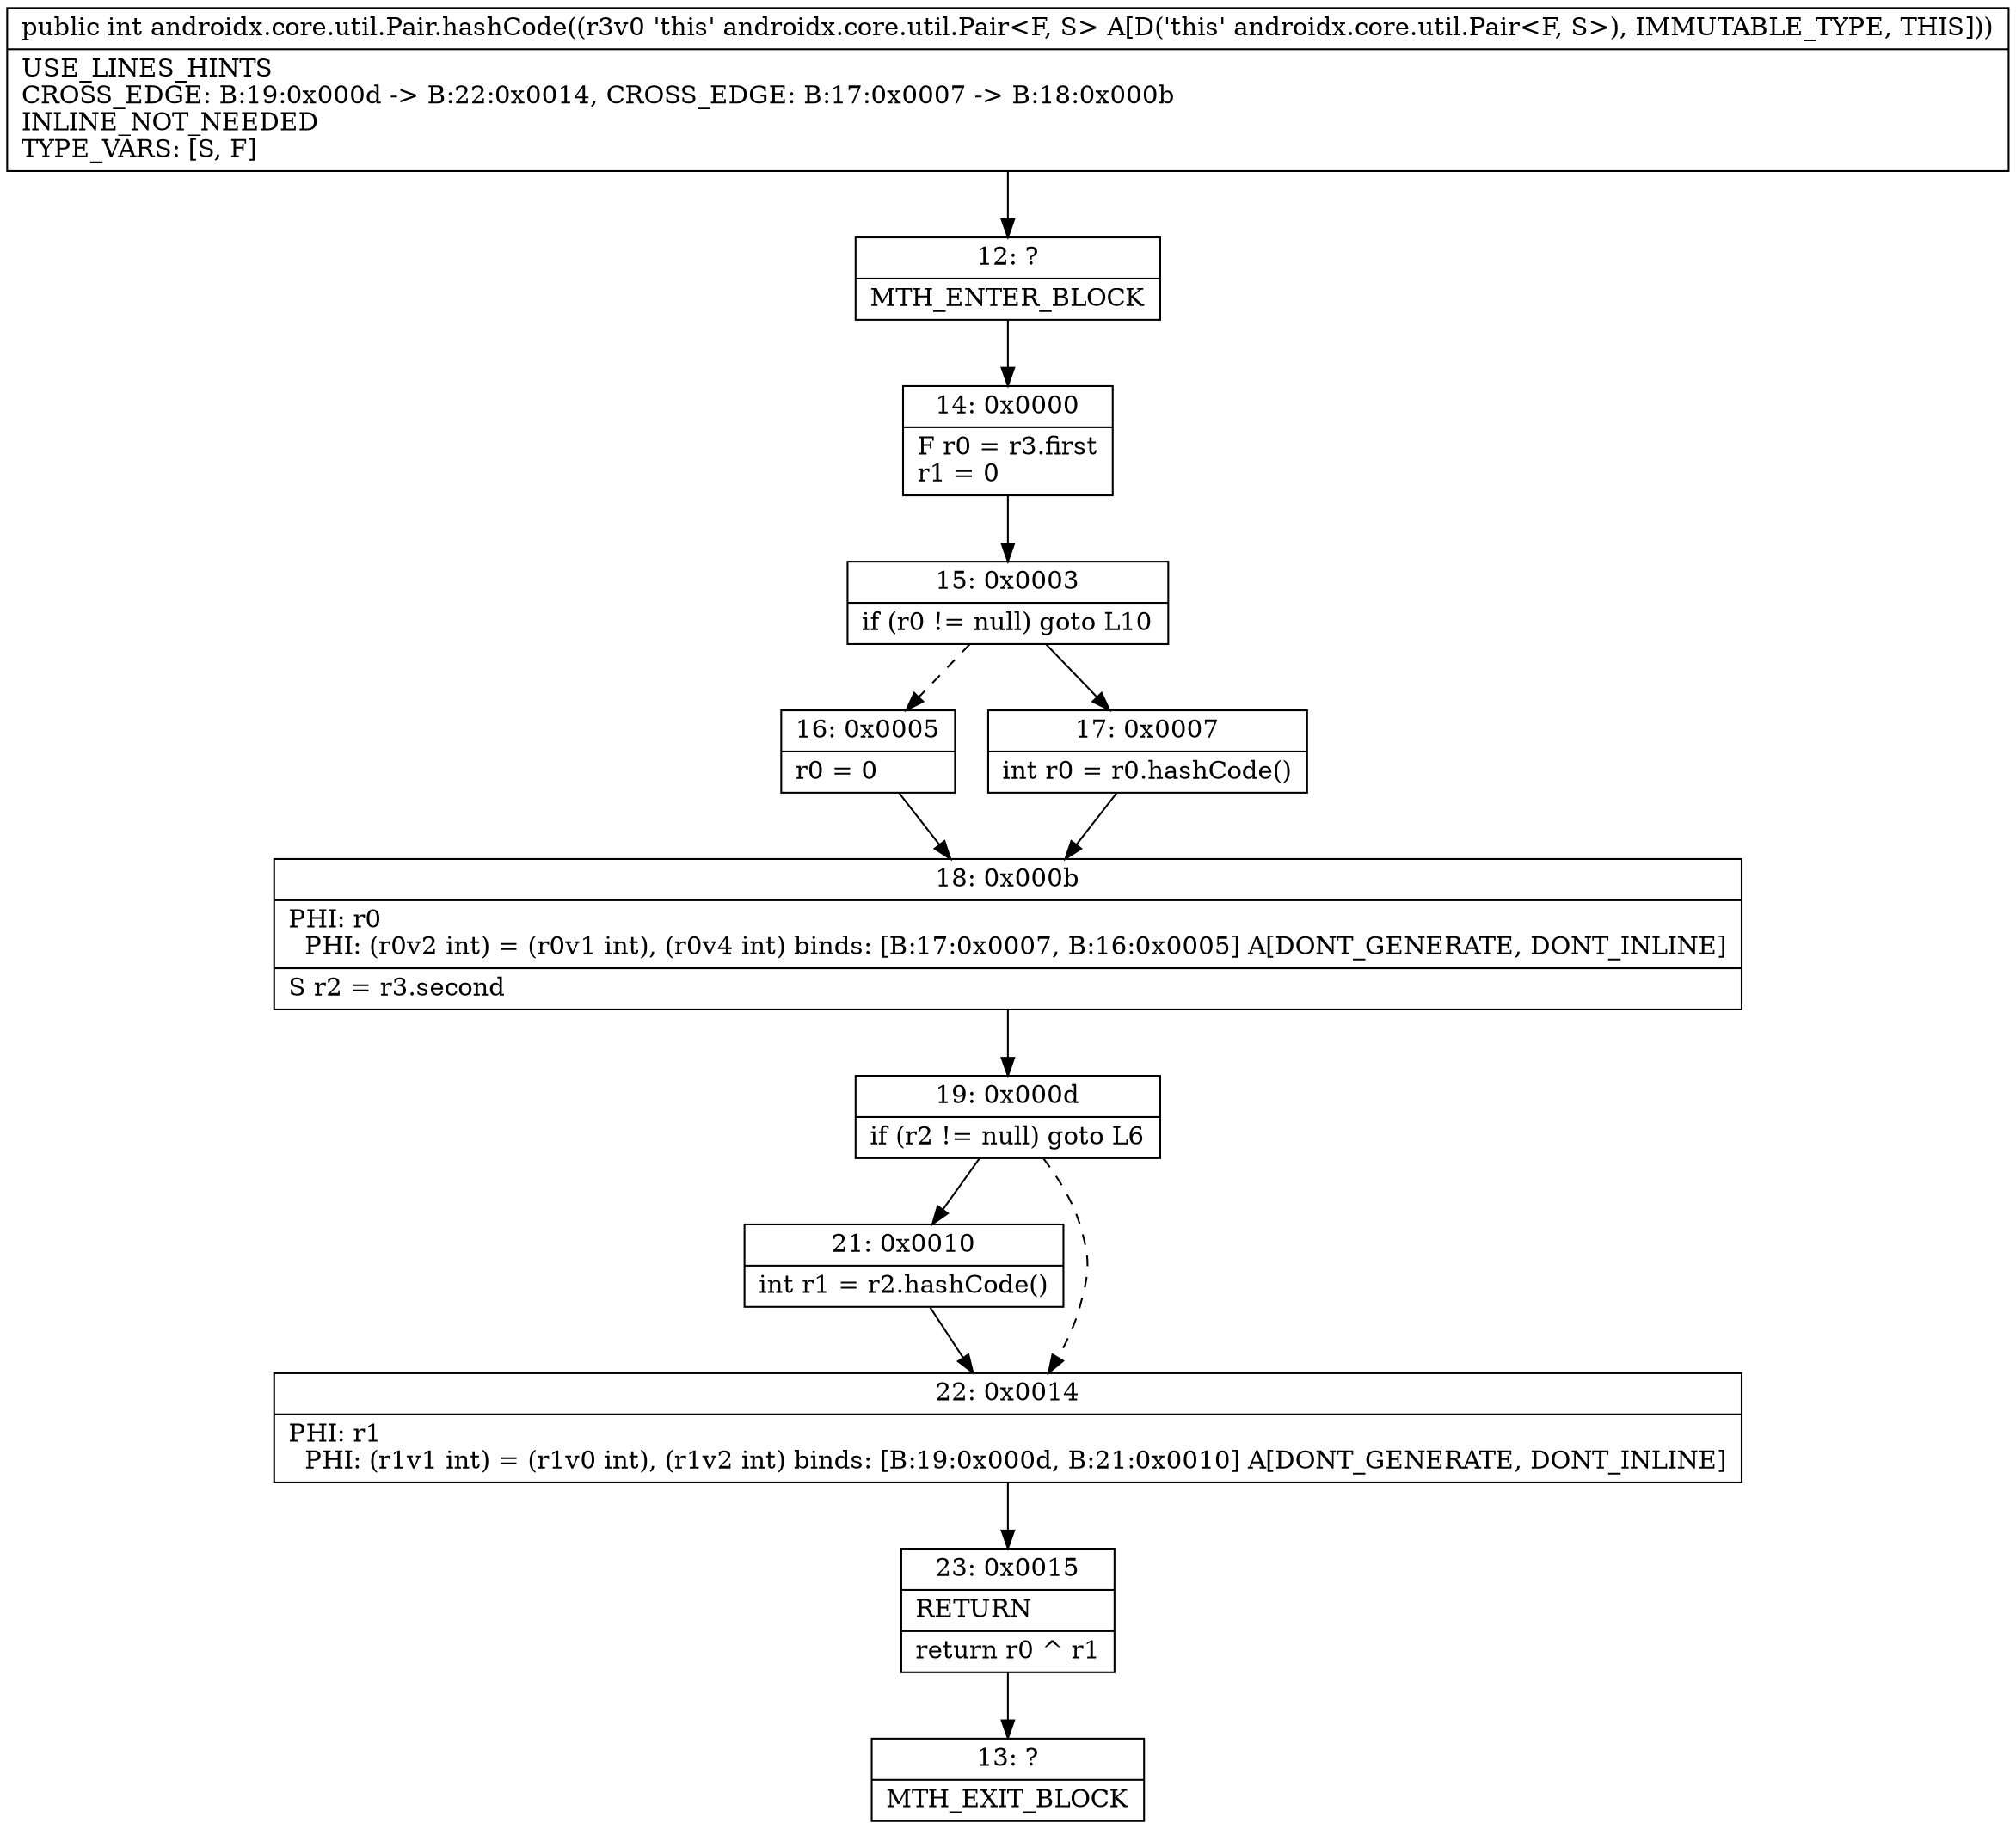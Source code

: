 digraph "CFG forandroidx.core.util.Pair.hashCode()I" {
Node_12 [shape=record,label="{12\:\ ?|MTH_ENTER_BLOCK\l}"];
Node_14 [shape=record,label="{14\:\ 0x0000|F r0 = r3.first\lr1 = 0\l}"];
Node_15 [shape=record,label="{15\:\ 0x0003|if (r0 != null) goto L10\l}"];
Node_16 [shape=record,label="{16\:\ 0x0005|r0 = 0\l}"];
Node_18 [shape=record,label="{18\:\ 0x000b|PHI: r0 \l  PHI: (r0v2 int) = (r0v1 int), (r0v4 int) binds: [B:17:0x0007, B:16:0x0005] A[DONT_GENERATE, DONT_INLINE]\l|S r2 = r3.second\l}"];
Node_19 [shape=record,label="{19\:\ 0x000d|if (r2 != null) goto L6\l}"];
Node_21 [shape=record,label="{21\:\ 0x0010|int r1 = r2.hashCode()\l}"];
Node_22 [shape=record,label="{22\:\ 0x0014|PHI: r1 \l  PHI: (r1v1 int) = (r1v0 int), (r1v2 int) binds: [B:19:0x000d, B:21:0x0010] A[DONT_GENERATE, DONT_INLINE]\l}"];
Node_23 [shape=record,label="{23\:\ 0x0015|RETURN\l|return r0 ^ r1\l}"];
Node_13 [shape=record,label="{13\:\ ?|MTH_EXIT_BLOCK\l}"];
Node_17 [shape=record,label="{17\:\ 0x0007|int r0 = r0.hashCode()\l}"];
MethodNode[shape=record,label="{public int androidx.core.util.Pair.hashCode((r3v0 'this' androidx.core.util.Pair\<F, S\> A[D('this' androidx.core.util.Pair\<F, S\>), IMMUTABLE_TYPE, THIS]))  | USE_LINES_HINTS\lCROSS_EDGE: B:19:0x000d \-\> B:22:0x0014, CROSS_EDGE: B:17:0x0007 \-\> B:18:0x000b\lINLINE_NOT_NEEDED\lTYPE_VARS: [S, F]\l}"];
MethodNode -> Node_12;Node_12 -> Node_14;
Node_14 -> Node_15;
Node_15 -> Node_16[style=dashed];
Node_15 -> Node_17;
Node_16 -> Node_18;
Node_18 -> Node_19;
Node_19 -> Node_21;
Node_19 -> Node_22[style=dashed];
Node_21 -> Node_22;
Node_22 -> Node_23;
Node_23 -> Node_13;
Node_17 -> Node_18;
}

